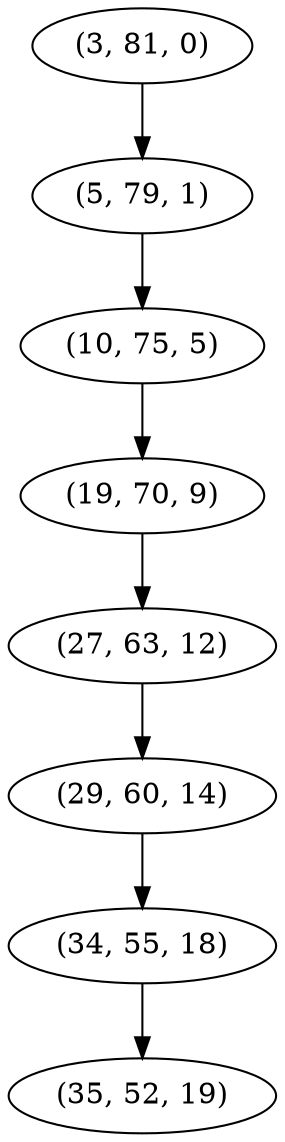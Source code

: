digraph tree {
    "(3, 81, 0)";
    "(5, 79, 1)";
    "(10, 75, 5)";
    "(19, 70, 9)";
    "(27, 63, 12)";
    "(29, 60, 14)";
    "(34, 55, 18)";
    "(35, 52, 19)";
    "(3, 81, 0)" -> "(5, 79, 1)";
    "(5, 79, 1)" -> "(10, 75, 5)";
    "(10, 75, 5)" -> "(19, 70, 9)";
    "(19, 70, 9)" -> "(27, 63, 12)";
    "(27, 63, 12)" -> "(29, 60, 14)";
    "(29, 60, 14)" -> "(34, 55, 18)";
    "(34, 55, 18)" -> "(35, 52, 19)";
}
